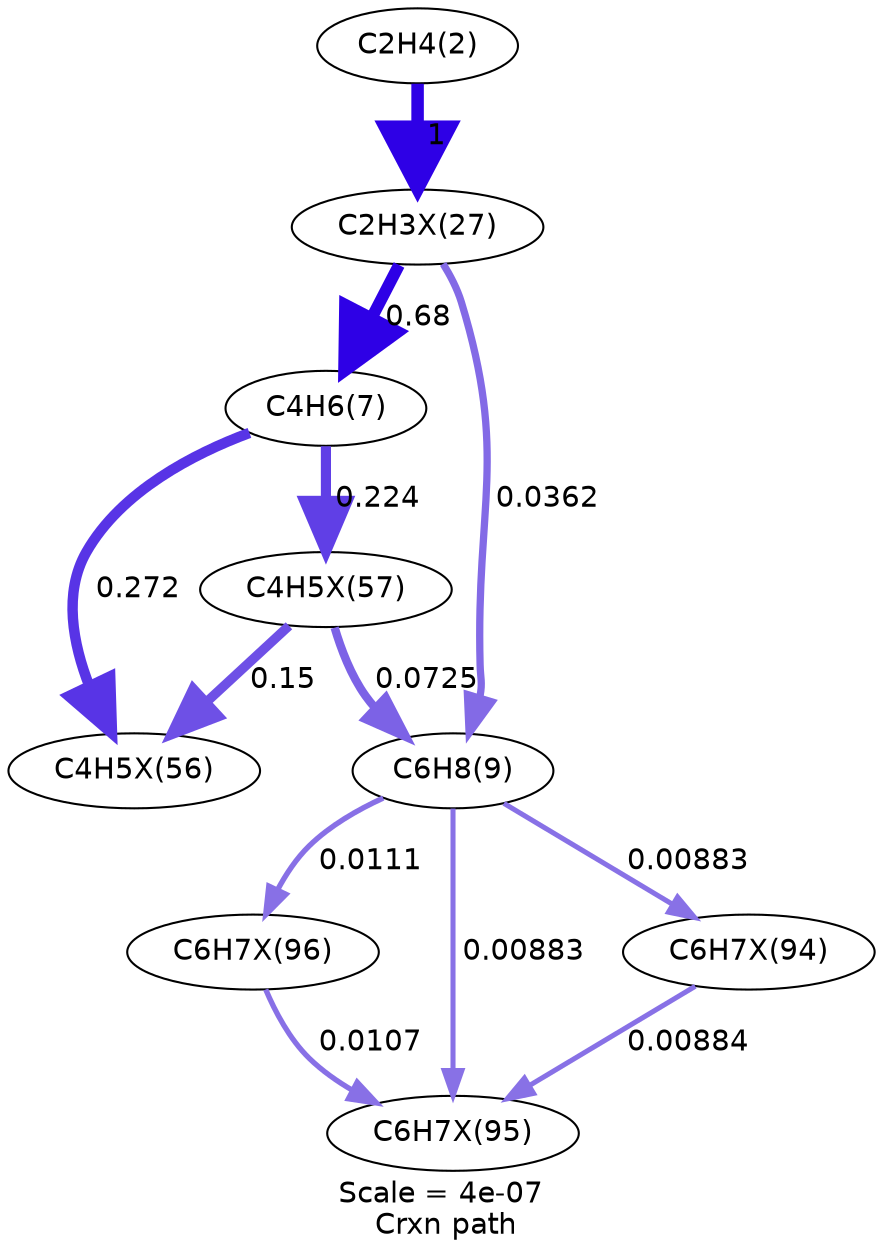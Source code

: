 digraph reaction_paths {
center=1;
s5 -> s45[fontname="Helvetica", style="setlinewidth(6)", arrowsize=3, color="0.7, 1.5, 0.9"
, label=" 1"];
s45 -> s8[fontname="Helvetica", style="setlinewidth(5.71)", arrowsize=2.85, color="0.7, 1.18, 0.9"
, label=" 0.68"];
s45 -> s9[fontname="Helvetica", style="setlinewidth(3.5)", arrowsize=1.75, color="0.7, 0.536, 0.9"
, label=" 0.0362"];
s8 -> s57[fontname="Helvetica", style="setlinewidth(4.87)", arrowsize=2.44, color="0.7, 0.724, 0.9"
, label=" 0.224"];
s8 -> s56[fontname="Helvetica", style="setlinewidth(5.02)", arrowsize=2.51, color="0.7, 0.772, 0.9"
, label=" 0.272"];
s57 -> s56[fontname="Helvetica", style="setlinewidth(4.57)", arrowsize=2.28, color="0.7, 0.65, 0.9"
, label=" 0.15"];
s57 -> s9[fontname="Helvetica", style="setlinewidth(4.02)", arrowsize=2.01, color="0.7, 0.572, 0.9"
, label=" 0.0725"];
s9 -> s66[fontname="Helvetica", style="setlinewidth(2.6)", arrowsize=1.3, color="0.7, 0.511, 0.9"
, label=" 0.0111"];
s9 -> s65[fontname="Helvetica", style="setlinewidth(2.43)", arrowsize=1.21, color="0.7, 0.509, 0.9"
, label=" 0.00883"];
s9 -> s64[fontname="Helvetica", style="setlinewidth(2.43)", arrowsize=1.21, color="0.7, 0.509, 0.9"
, label=" 0.00883"];
s66 -> s65[fontname="Helvetica", style="setlinewidth(2.57)", arrowsize=1.29, color="0.7, 0.511, 0.9"
, label=" 0.0107"];
s64 -> s65[fontname="Helvetica", style="setlinewidth(2.43)", arrowsize=1.22, color="0.7, 0.509, 0.9"
, label=" 0.00884"];
s5 [ fontname="Helvetica", label="C2H4(2)"];
s8 [ fontname="Helvetica", label="C4H6(7)"];
s9 [ fontname="Helvetica", label="C6H8(9)"];
s45 [ fontname="Helvetica", label="C2H3X(27)"];
s56 [ fontname="Helvetica", label="C4H5X(56)"];
s57 [ fontname="Helvetica", label="C4H5X(57)"];
s64 [ fontname="Helvetica", label="C6H7X(94)"];
s65 [ fontname="Helvetica", label="C6H7X(95)"];
s66 [ fontname="Helvetica", label="C6H7X(96)"];
 label = "Scale = 4e-07\l Crxn path";
 fontname = "Helvetica";
}
